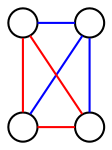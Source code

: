 
graph G {
    node [label="", shape=circle, width=0.2];
    
    a -- b[color=blue];
    b -- c[color=blue];
	c -- d[color=red];
	d -- a[color=red];
	a -- c[color=red];
	b -- d[color=blue];
	
	{rank=same; a,b}
	{rank=same; c,d}
}
